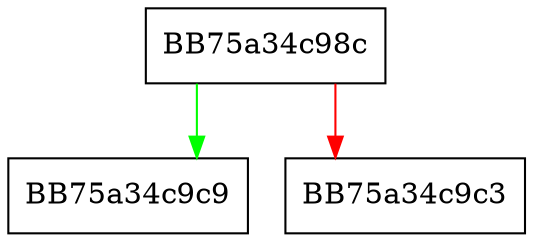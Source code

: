 digraph clear {
  node [shape="box"];
  graph [splines=ortho];
  BB75a34c98c -> BB75a34c9c9 [color="green"];
  BB75a34c98c -> BB75a34c9c3 [color="red"];
}